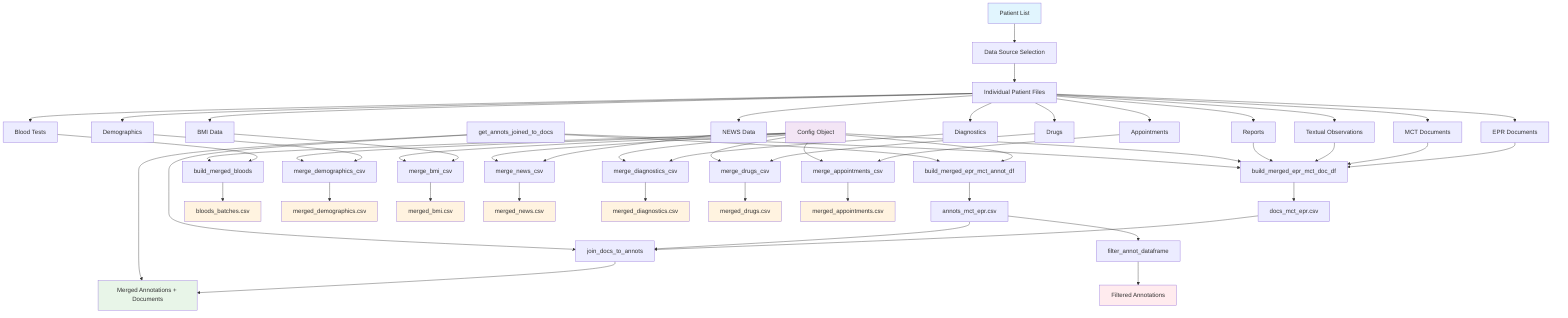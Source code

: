 graph TD
    A[Patient List] --> B[Data Source Selection]
    
    B --> C[Individual Patient Files]
    C --> D[EPR Documents]
    C --> E[MCT Documents]
    C --> F[Textual Observations]
    C --> G[Reports]
    C --> H[Blood Tests]
    C --> I[Demographics]
    C --> J[BMI Data]
    C --> K[NEWS Data]
    C --> L[Diagnostics]
    C --> M[Drugs]
    C --> N[Appointments]
    
    D --> O[build_merged_epr_mct_doc_df]
    E --> O
    F --> O
    G --> O
    
    O --> P[docs_mct_epr.csv]
    
    Q[build_merged_epr_mct_annot_df] --> R[annots_mct_epr.csv]
    
    P --> S[join_docs_to_annots]
    R --> S
    S --> T[Merged Annotations + Documents]
    
    H --> U[build_merged_bloods]
    U --> V[bloods_batches.csv]
    
    I --> W[merge_demographics_csv]
    W --> X[merged_demographics.csv]
    
    J --> Y[merge_bmi_csv]
    Y --> Z[merged_bmi.csv]
    
    K --> AA[merge_news_csv]
    AA --> AB[merged_news.csv]
    
    L --> AC[merge_diagnostics_csv]
    AC --> AD[merged_diagnostics.csv]
    
    M --> AE[merge_drugs_csv]
    AE --> AF[merged_drugs.csv]
    
    N --> AG[merge_appointments_csv]
    AG --> AH[merged_appointments.csv]
    
    AI[filter_annot_dataframe] --> AJ[Filtered Annotations]
    R --> AI
    
    AK[Config Object] --> O
    AK --> Q
    AK --> U
    AK --> W
    AK --> Y
    AK --> AA
    AK --> AC
    AK --> AE
    AK --> AG
    
    AL[get_annots_joined_to_docs] --> O
    AL --> Q
    AL --> S
    AL --> T
    
    style A fill:#e1f5fe
    style AK fill:#f3e5f5
    style T fill:#e8f5e8
    style V fill:#fff3e0
    style X fill:#fff3e0
    style Z fill:#fff3e0
    style AB fill:#fff3e0
    style AD fill:#fff3e0
    style AF fill:#fff3e0
    style AH fill:#fff3e0
    style AJ fill:#ffebee